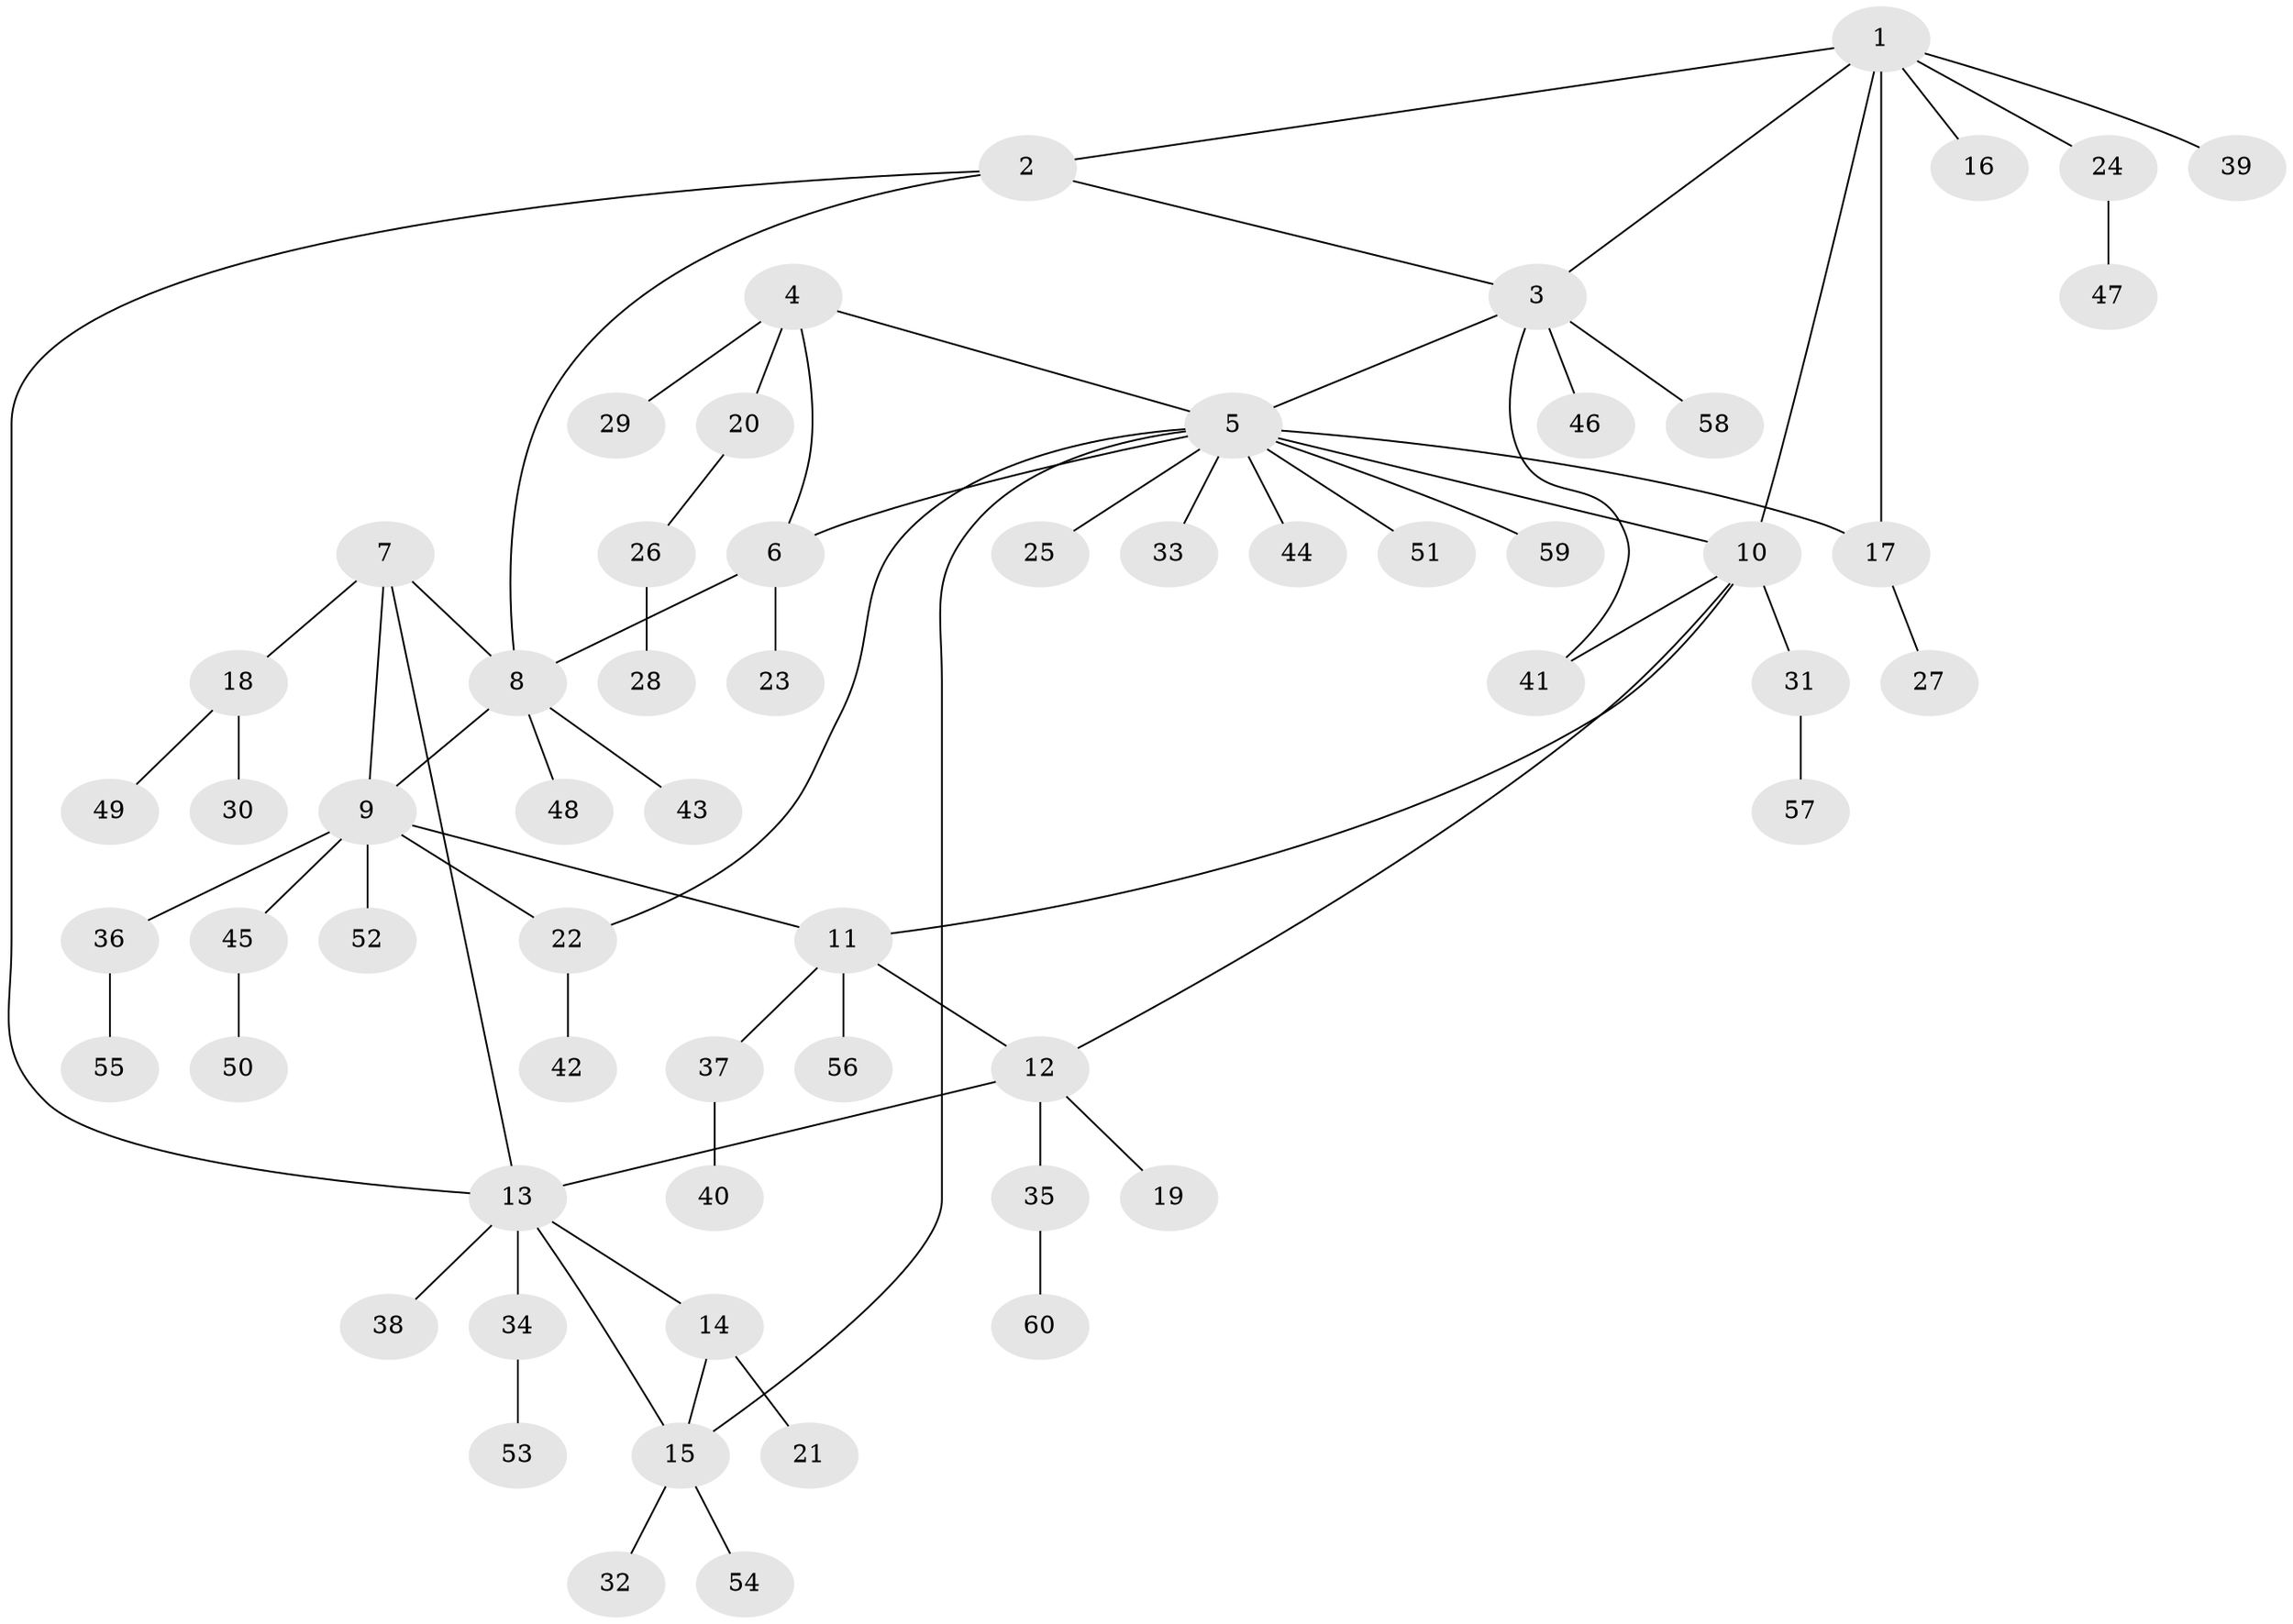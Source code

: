 // Generated by graph-tools (version 1.1) at 2025/37/03/09/25 02:37:44]
// undirected, 60 vertices, 73 edges
graph export_dot {
graph [start="1"]
  node [color=gray90,style=filled];
  1;
  2;
  3;
  4;
  5;
  6;
  7;
  8;
  9;
  10;
  11;
  12;
  13;
  14;
  15;
  16;
  17;
  18;
  19;
  20;
  21;
  22;
  23;
  24;
  25;
  26;
  27;
  28;
  29;
  30;
  31;
  32;
  33;
  34;
  35;
  36;
  37;
  38;
  39;
  40;
  41;
  42;
  43;
  44;
  45;
  46;
  47;
  48;
  49;
  50;
  51;
  52;
  53;
  54;
  55;
  56;
  57;
  58;
  59;
  60;
  1 -- 2;
  1 -- 3;
  1 -- 10;
  1 -- 16;
  1 -- 17;
  1 -- 24;
  1 -- 39;
  2 -- 3;
  2 -- 8;
  2 -- 13;
  3 -- 5;
  3 -- 41;
  3 -- 46;
  3 -- 58;
  4 -- 5;
  4 -- 6;
  4 -- 20;
  4 -- 29;
  5 -- 6;
  5 -- 10;
  5 -- 15;
  5 -- 17;
  5 -- 22;
  5 -- 25;
  5 -- 33;
  5 -- 44;
  5 -- 51;
  5 -- 59;
  6 -- 8;
  6 -- 23;
  7 -- 8;
  7 -- 9;
  7 -- 13;
  7 -- 18;
  8 -- 9;
  8 -- 43;
  8 -- 48;
  9 -- 11;
  9 -- 22;
  9 -- 36;
  9 -- 45;
  9 -- 52;
  10 -- 11;
  10 -- 12;
  10 -- 31;
  10 -- 41;
  11 -- 12;
  11 -- 37;
  11 -- 56;
  12 -- 13;
  12 -- 19;
  12 -- 35;
  13 -- 14;
  13 -- 15;
  13 -- 34;
  13 -- 38;
  14 -- 15;
  14 -- 21;
  15 -- 32;
  15 -- 54;
  17 -- 27;
  18 -- 30;
  18 -- 49;
  20 -- 26;
  22 -- 42;
  24 -- 47;
  26 -- 28;
  31 -- 57;
  34 -- 53;
  35 -- 60;
  36 -- 55;
  37 -- 40;
  45 -- 50;
}
